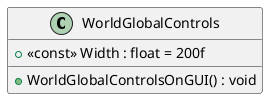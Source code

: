 @startuml
class WorldGlobalControls {
    + <<const>> Width : float = 200f
    + WorldGlobalControlsOnGUI() : void
}
@enduml

